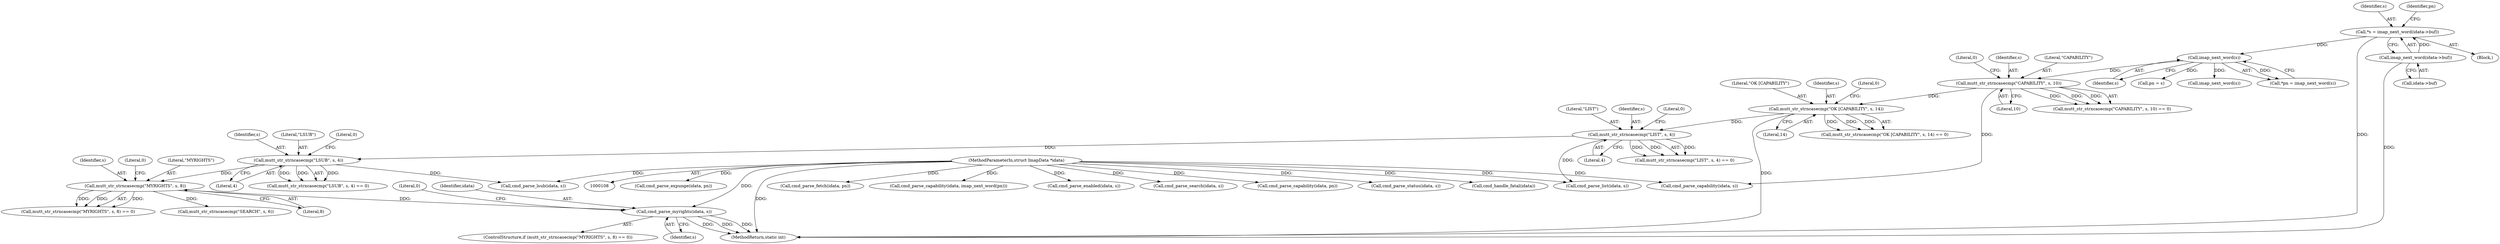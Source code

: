 digraph "0_neomutt_36a29280448097f34ce9c94606195f2ac643fed1@pointer" {
"1000312" [label="(Call,cmd_parse_myrights(idata, s))"];
"1000109" [label="(MethodParameterIn,struct ImapData *idata)"];
"1000307" [label="(Call,mutt_str_strncasecmp(\"MYRIGHTS\", s, 8))"];
"1000296" [label="(Call,mutt_str_strncasecmp(\"LSUB\", s, 4))"];
"1000285" [label="(Call,mutt_str_strncasecmp(\"LIST\", s, 4))"];
"1000262" [label="(Call,mutt_str_strncasecmp(\"OK [CAPABILITY\", s, 14))"];
"1000251" [label="(Call,mutt_str_strncasecmp(\"CAPABILITY\", s, 10))"];
"1000125" [label="(Call,imap_next_word(s))"];
"1000116" [label="(Call,*s = imap_next_word(idata->buf))"];
"1000118" [label="(Call,imap_next_word(idata->buf))"];
"1000306" [label="(Call,mutt_str_strncasecmp(\"MYRIGHTS\", s, 8) == 0)"];
"1000287" [label="(Identifier,s)"];
"1000254" [label="(Literal,10)"];
"1000309" [label="(Identifier,s)"];
"1000234" [label="(Call,cmd_parse_expunge(idata, pn))"];
"1000245" [label="(Call,cmd_parse_fetch(idata, pn))"];
"1000261" [label="(Call,mutt_str_strncasecmp(\"OK [CAPABILITY\", s, 14) == 0)"];
"1000110" [label="(Block,)"];
"1000401" [label="(Literal,0)"];
"1000318" [label="(Call,mutt_str_strncasecmp(\"SEARCH\", s, 6))"];
"1000256" [label="(Call,cmd_parse_capability(idata, s))"];
"1000278" [label="(Call,cmd_parse_capability(idata, imap_next_word(pn)))"];
"1000109" [label="(MethodParameterIn,struct ImapData *idata)"];
"1000253" [label="(Identifier,s)"];
"1000402" [label="(MethodReturn,static int)"];
"1000117" [label="(Identifier,s)"];
"1000296" [label="(Call,mutt_str_strncasecmp(\"LSUB\", s, 4))"];
"1000119" [label="(Call,idata->buf)"];
"1000345" [label="(Call,cmd_parse_enabled(idata, s))"];
"1000301" [label="(Call,cmd_parse_lsub(idata, s))"];
"1000298" [label="(Identifier,s)"];
"1000307" [label="(Call,mutt_str_strncasecmp(\"MYRIGHTS\", s, 8))"];
"1000311" [label="(Literal,0)"];
"1000323" [label="(Call,cmd_parse_search(idata, s))"];
"1000140" [label="(Call,pn = s)"];
"1000265" [label="(Literal,14)"];
"1000252" [label="(Literal,\"CAPABILITY\")"];
"1000145" [label="(Call,imap_next_word(s))"];
"1000284" [label="(Call,mutt_str_strncasecmp(\"LIST\", s, 4) == 0)"];
"1000299" [label="(Literal,4)"];
"1000313" [label="(Identifier,idata)"];
"1000262" [label="(Call,mutt_str_strncasecmp(\"OK [CAPABILITY\", s, 14))"];
"1000308" [label="(Literal,\"MYRIGHTS\")"];
"1000267" [label="(Call,cmd_parse_capability(idata, pn))"];
"1000334" [label="(Call,cmd_parse_status(idata, s))"];
"1000125" [label="(Call,imap_next_word(s))"];
"1000285" [label="(Call,mutt_str_strncasecmp(\"LIST\", s, 4))"];
"1000288" [label="(Literal,4)"];
"1000305" [label="(ControlStructure,if (mutt_str_strncasecmp(\"MYRIGHTS\", s, 8) == 0))"];
"1000295" [label="(Call,mutt_str_strncasecmp(\"LSUB\", s, 4) == 0)"];
"1000250" [label="(Call,mutt_str_strncasecmp(\"CAPABILITY\", s, 10) == 0)"];
"1000290" [label="(Call,cmd_parse_list(idata, s))"];
"1000289" [label="(Literal,0)"];
"1000116" [label="(Call,*s = imap_next_word(idata->buf))"];
"1000264" [label="(Identifier,s)"];
"1000118" [label="(Call,imap_next_word(idata->buf))"];
"1000310" [label="(Literal,8)"];
"1000255" [label="(Literal,0)"];
"1000286" [label="(Literal,\"LIST\")"];
"1000266" [label="(Literal,0)"];
"1000376" [label="(Call,cmd_handle_fatal(idata))"];
"1000263" [label="(Literal,\"OK [CAPABILITY\")"];
"1000123" [label="(Call,*pn = imap_next_word(s))"];
"1000297" [label="(Literal,\"LSUB\")"];
"1000126" [label="(Identifier,s)"];
"1000124" [label="(Identifier,pn)"];
"1000251" [label="(Call,mutt_str_strncasecmp(\"CAPABILITY\", s, 10))"];
"1000314" [label="(Identifier,s)"];
"1000312" [label="(Call,cmd_parse_myrights(idata, s))"];
"1000300" [label="(Literal,0)"];
"1000312" -> "1000305"  [label="AST: "];
"1000312" -> "1000314"  [label="CFG: "];
"1000313" -> "1000312"  [label="AST: "];
"1000314" -> "1000312"  [label="AST: "];
"1000401" -> "1000312"  [label="CFG: "];
"1000312" -> "1000402"  [label="DDG: "];
"1000312" -> "1000402"  [label="DDG: "];
"1000312" -> "1000402"  [label="DDG: "];
"1000109" -> "1000312"  [label="DDG: "];
"1000307" -> "1000312"  [label="DDG: "];
"1000109" -> "1000108"  [label="AST: "];
"1000109" -> "1000402"  [label="DDG: "];
"1000109" -> "1000234"  [label="DDG: "];
"1000109" -> "1000245"  [label="DDG: "];
"1000109" -> "1000256"  [label="DDG: "];
"1000109" -> "1000267"  [label="DDG: "];
"1000109" -> "1000278"  [label="DDG: "];
"1000109" -> "1000290"  [label="DDG: "];
"1000109" -> "1000301"  [label="DDG: "];
"1000109" -> "1000323"  [label="DDG: "];
"1000109" -> "1000334"  [label="DDG: "];
"1000109" -> "1000345"  [label="DDG: "];
"1000109" -> "1000376"  [label="DDG: "];
"1000307" -> "1000306"  [label="AST: "];
"1000307" -> "1000310"  [label="CFG: "];
"1000308" -> "1000307"  [label="AST: "];
"1000309" -> "1000307"  [label="AST: "];
"1000310" -> "1000307"  [label="AST: "];
"1000311" -> "1000307"  [label="CFG: "];
"1000307" -> "1000306"  [label="DDG: "];
"1000307" -> "1000306"  [label="DDG: "];
"1000307" -> "1000306"  [label="DDG: "];
"1000296" -> "1000307"  [label="DDG: "];
"1000307" -> "1000318"  [label="DDG: "];
"1000296" -> "1000295"  [label="AST: "];
"1000296" -> "1000299"  [label="CFG: "];
"1000297" -> "1000296"  [label="AST: "];
"1000298" -> "1000296"  [label="AST: "];
"1000299" -> "1000296"  [label="AST: "];
"1000300" -> "1000296"  [label="CFG: "];
"1000296" -> "1000295"  [label="DDG: "];
"1000296" -> "1000295"  [label="DDG: "];
"1000296" -> "1000295"  [label="DDG: "];
"1000285" -> "1000296"  [label="DDG: "];
"1000296" -> "1000301"  [label="DDG: "];
"1000285" -> "1000284"  [label="AST: "];
"1000285" -> "1000288"  [label="CFG: "];
"1000286" -> "1000285"  [label="AST: "];
"1000287" -> "1000285"  [label="AST: "];
"1000288" -> "1000285"  [label="AST: "];
"1000289" -> "1000285"  [label="CFG: "];
"1000285" -> "1000284"  [label="DDG: "];
"1000285" -> "1000284"  [label="DDG: "];
"1000285" -> "1000284"  [label="DDG: "];
"1000262" -> "1000285"  [label="DDG: "];
"1000285" -> "1000290"  [label="DDG: "];
"1000262" -> "1000261"  [label="AST: "];
"1000262" -> "1000265"  [label="CFG: "];
"1000263" -> "1000262"  [label="AST: "];
"1000264" -> "1000262"  [label="AST: "];
"1000265" -> "1000262"  [label="AST: "];
"1000266" -> "1000262"  [label="CFG: "];
"1000262" -> "1000402"  [label="DDG: "];
"1000262" -> "1000261"  [label="DDG: "];
"1000262" -> "1000261"  [label="DDG: "];
"1000262" -> "1000261"  [label="DDG: "];
"1000251" -> "1000262"  [label="DDG: "];
"1000251" -> "1000250"  [label="AST: "];
"1000251" -> "1000254"  [label="CFG: "];
"1000252" -> "1000251"  [label="AST: "];
"1000253" -> "1000251"  [label="AST: "];
"1000254" -> "1000251"  [label="AST: "];
"1000255" -> "1000251"  [label="CFG: "];
"1000251" -> "1000250"  [label="DDG: "];
"1000251" -> "1000250"  [label="DDG: "];
"1000251" -> "1000250"  [label="DDG: "];
"1000125" -> "1000251"  [label="DDG: "];
"1000251" -> "1000256"  [label="DDG: "];
"1000125" -> "1000123"  [label="AST: "];
"1000125" -> "1000126"  [label="CFG: "];
"1000126" -> "1000125"  [label="AST: "];
"1000123" -> "1000125"  [label="CFG: "];
"1000125" -> "1000123"  [label="DDG: "];
"1000116" -> "1000125"  [label="DDG: "];
"1000125" -> "1000140"  [label="DDG: "];
"1000125" -> "1000145"  [label="DDG: "];
"1000116" -> "1000110"  [label="AST: "];
"1000116" -> "1000118"  [label="CFG: "];
"1000117" -> "1000116"  [label="AST: "];
"1000118" -> "1000116"  [label="AST: "];
"1000124" -> "1000116"  [label="CFG: "];
"1000116" -> "1000402"  [label="DDG: "];
"1000118" -> "1000116"  [label="DDG: "];
"1000118" -> "1000119"  [label="CFG: "];
"1000119" -> "1000118"  [label="AST: "];
"1000118" -> "1000402"  [label="DDG: "];
}
